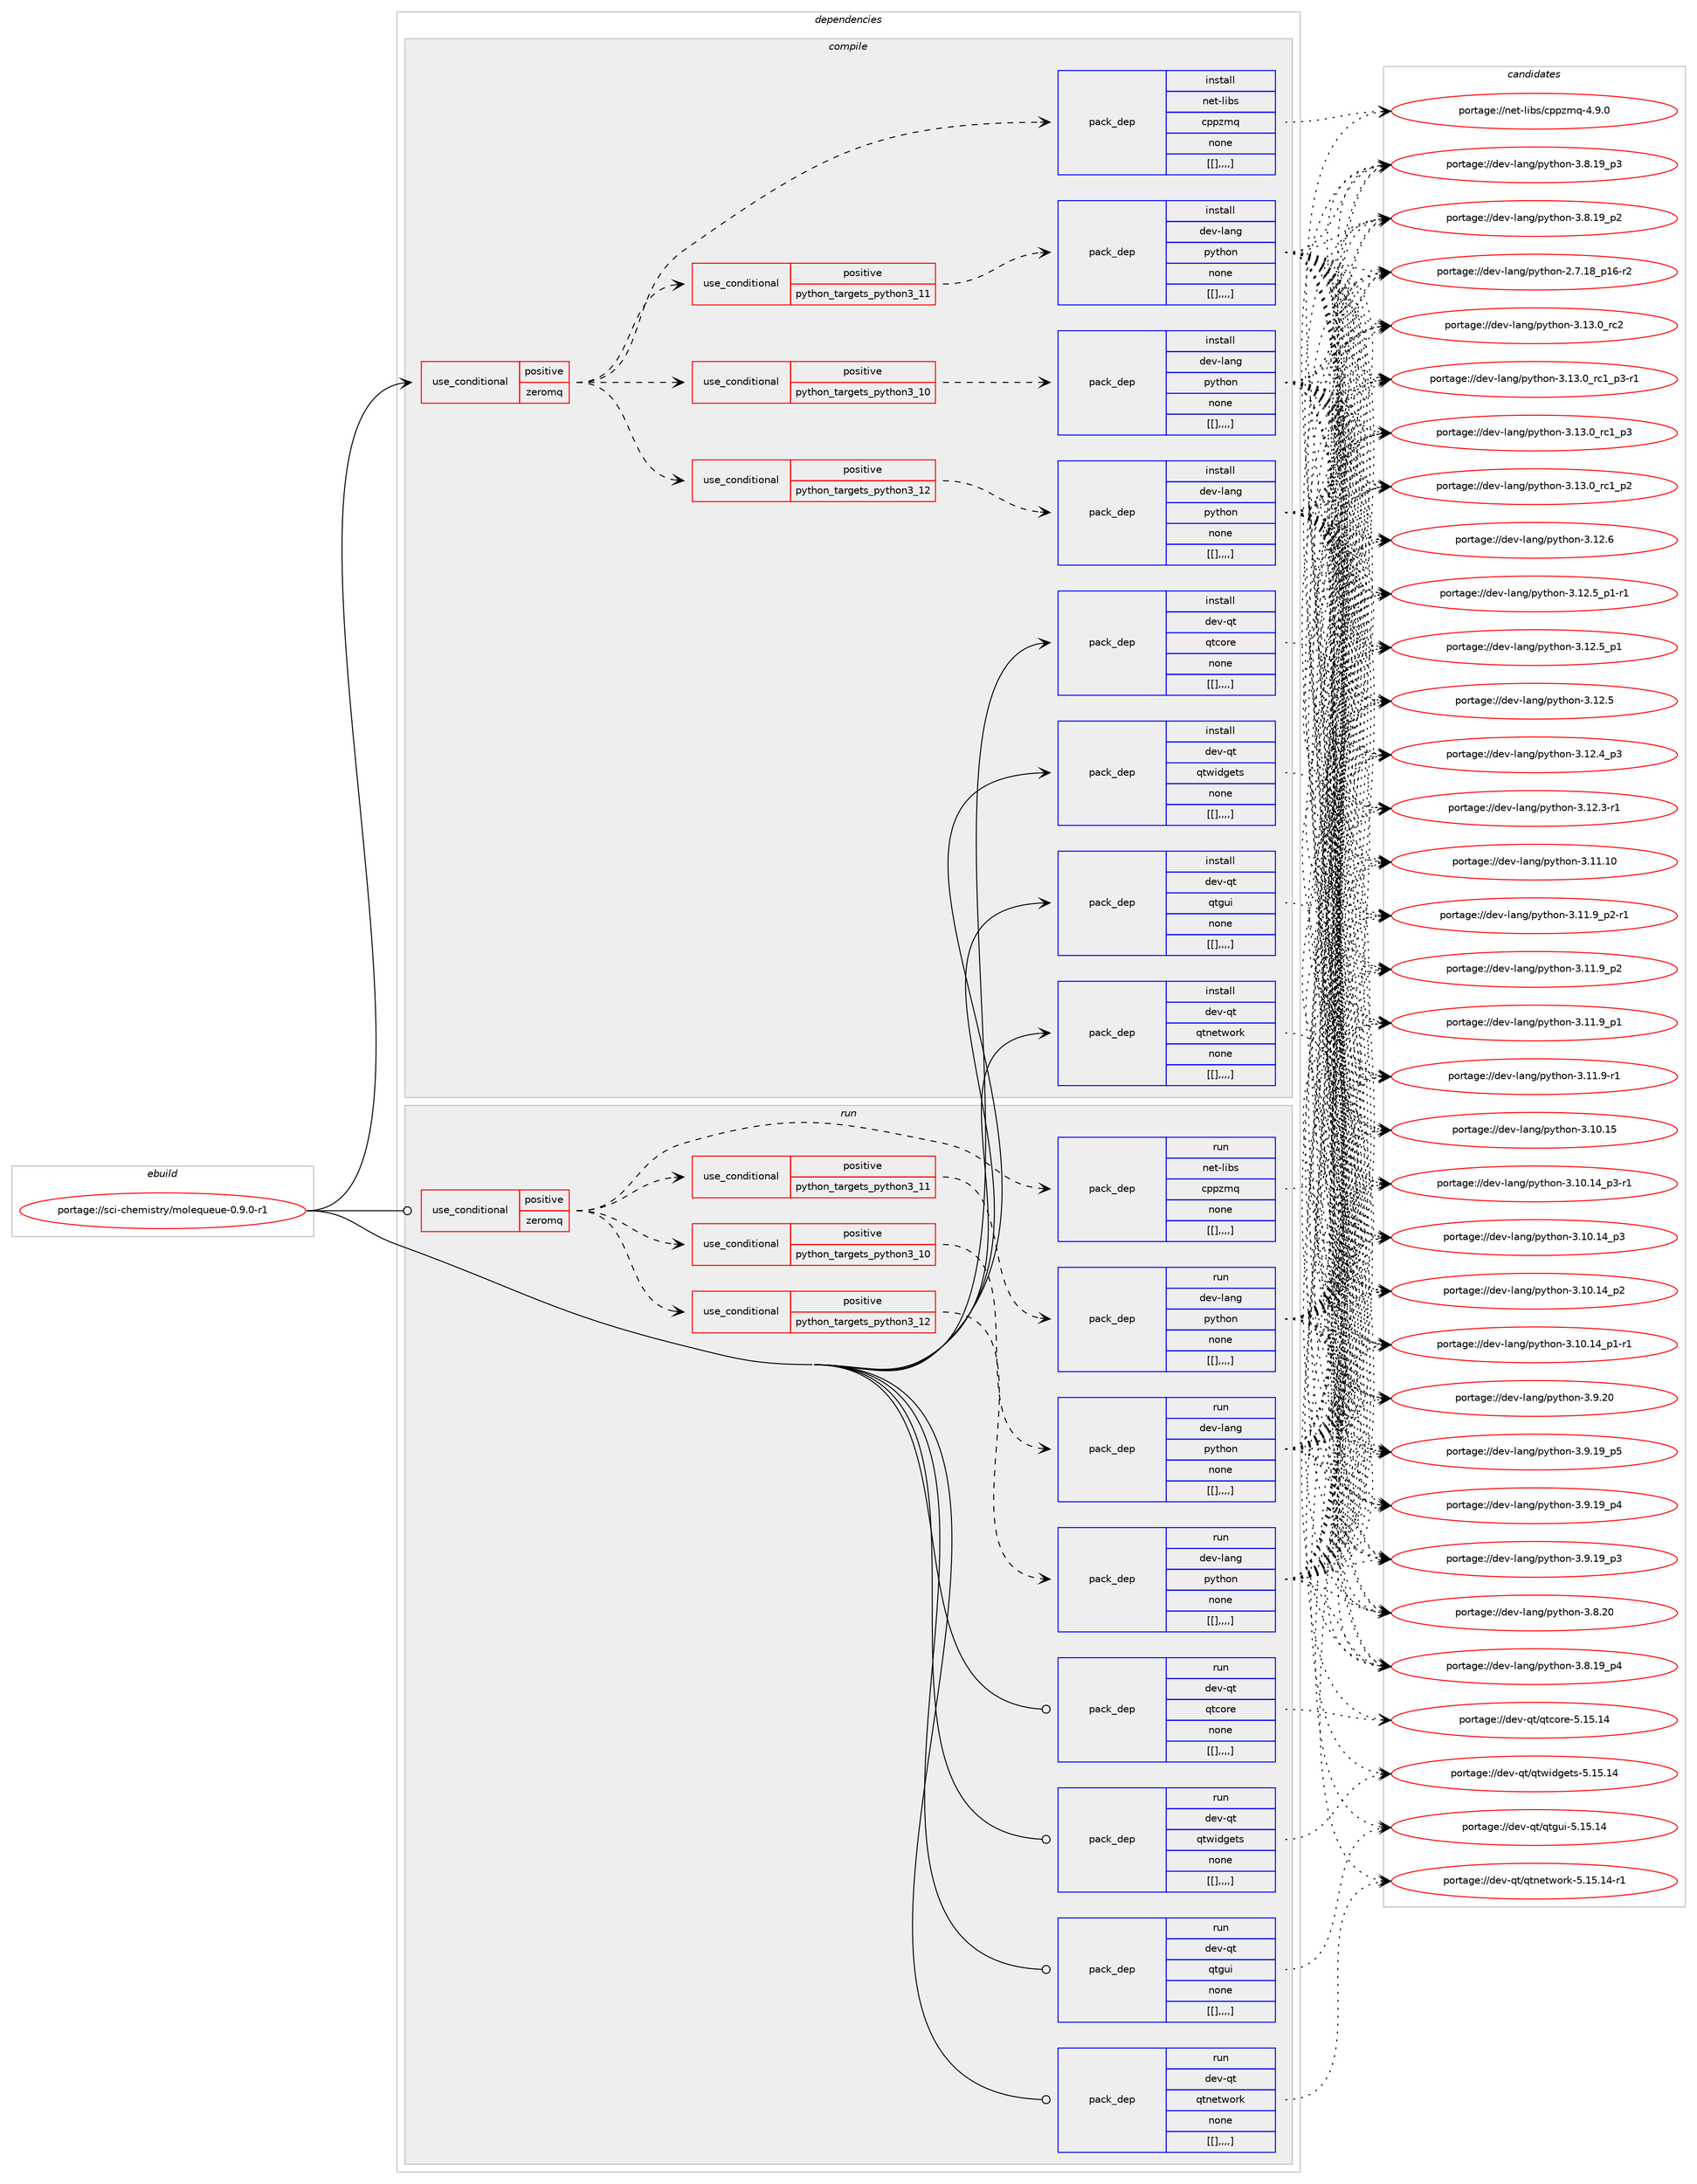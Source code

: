 digraph prolog {

# *************
# Graph options
# *************

newrank=true;
concentrate=true;
compound=true;
graph [rankdir=LR,fontname=Helvetica,fontsize=10,ranksep=1.5];#, ranksep=2.5, nodesep=0.2];
edge  [arrowhead=vee];
node  [fontname=Helvetica,fontsize=10];

# **********
# The ebuild
# **********

subgraph cluster_leftcol {
color=gray;
label=<<i>ebuild</i>>;
id [label="portage://sci-chemistry/molequeue-0.9.0-r1", color=red, width=4, href="../sci-chemistry/molequeue-0.9.0-r1.svg"];
}

# ****************
# The dependencies
# ****************

subgraph cluster_midcol {
color=gray;
label=<<i>dependencies</i>>;
subgraph cluster_compile {
fillcolor="#eeeeee";
style=filled;
label=<<i>compile</i>>;
subgraph cond108153 {
dependency410091 [label=<<TABLE BORDER="0" CELLBORDER="1" CELLSPACING="0" CELLPADDING="4"><TR><TD ROWSPAN="3" CELLPADDING="10">use_conditional</TD></TR><TR><TD>positive</TD></TR><TR><TD>zeromq</TD></TR></TABLE>>, shape=none, color=red];
subgraph cond108154 {
dependency410092 [label=<<TABLE BORDER="0" CELLBORDER="1" CELLSPACING="0" CELLPADDING="4"><TR><TD ROWSPAN="3" CELLPADDING="10">use_conditional</TD></TR><TR><TD>positive</TD></TR><TR><TD>python_targets_python3_10</TD></TR></TABLE>>, shape=none, color=red];
subgraph pack298977 {
dependency410093 [label=<<TABLE BORDER="0" CELLBORDER="1" CELLSPACING="0" CELLPADDING="4" WIDTH="220"><TR><TD ROWSPAN="6" CELLPADDING="30">pack_dep</TD></TR><TR><TD WIDTH="110">install</TD></TR><TR><TD>dev-lang</TD></TR><TR><TD>python</TD></TR><TR><TD>none</TD></TR><TR><TD>[[],,,,]</TD></TR></TABLE>>, shape=none, color=blue];
}
dependency410092:e -> dependency410093:w [weight=20,style="dashed",arrowhead="vee"];
}
dependency410091:e -> dependency410092:w [weight=20,style="dashed",arrowhead="vee"];
subgraph cond108155 {
dependency410094 [label=<<TABLE BORDER="0" CELLBORDER="1" CELLSPACING="0" CELLPADDING="4"><TR><TD ROWSPAN="3" CELLPADDING="10">use_conditional</TD></TR><TR><TD>positive</TD></TR><TR><TD>python_targets_python3_11</TD></TR></TABLE>>, shape=none, color=red];
subgraph pack298978 {
dependency410095 [label=<<TABLE BORDER="0" CELLBORDER="1" CELLSPACING="0" CELLPADDING="4" WIDTH="220"><TR><TD ROWSPAN="6" CELLPADDING="30">pack_dep</TD></TR><TR><TD WIDTH="110">install</TD></TR><TR><TD>dev-lang</TD></TR><TR><TD>python</TD></TR><TR><TD>none</TD></TR><TR><TD>[[],,,,]</TD></TR></TABLE>>, shape=none, color=blue];
}
dependency410094:e -> dependency410095:w [weight=20,style="dashed",arrowhead="vee"];
}
dependency410091:e -> dependency410094:w [weight=20,style="dashed",arrowhead="vee"];
subgraph cond108156 {
dependency410096 [label=<<TABLE BORDER="0" CELLBORDER="1" CELLSPACING="0" CELLPADDING="4"><TR><TD ROWSPAN="3" CELLPADDING="10">use_conditional</TD></TR><TR><TD>positive</TD></TR><TR><TD>python_targets_python3_12</TD></TR></TABLE>>, shape=none, color=red];
subgraph pack298979 {
dependency410097 [label=<<TABLE BORDER="0" CELLBORDER="1" CELLSPACING="0" CELLPADDING="4" WIDTH="220"><TR><TD ROWSPAN="6" CELLPADDING="30">pack_dep</TD></TR><TR><TD WIDTH="110">install</TD></TR><TR><TD>dev-lang</TD></TR><TR><TD>python</TD></TR><TR><TD>none</TD></TR><TR><TD>[[],,,,]</TD></TR></TABLE>>, shape=none, color=blue];
}
dependency410096:e -> dependency410097:w [weight=20,style="dashed",arrowhead="vee"];
}
dependency410091:e -> dependency410096:w [weight=20,style="dashed",arrowhead="vee"];
subgraph pack298980 {
dependency410098 [label=<<TABLE BORDER="0" CELLBORDER="1" CELLSPACING="0" CELLPADDING="4" WIDTH="220"><TR><TD ROWSPAN="6" CELLPADDING="30">pack_dep</TD></TR><TR><TD WIDTH="110">install</TD></TR><TR><TD>net-libs</TD></TR><TR><TD>cppzmq</TD></TR><TR><TD>none</TD></TR><TR><TD>[[],,,,]</TD></TR></TABLE>>, shape=none, color=blue];
}
dependency410091:e -> dependency410098:w [weight=20,style="dashed",arrowhead="vee"];
}
id:e -> dependency410091:w [weight=20,style="solid",arrowhead="vee"];
subgraph pack298981 {
dependency410099 [label=<<TABLE BORDER="0" CELLBORDER="1" CELLSPACING="0" CELLPADDING="4" WIDTH="220"><TR><TD ROWSPAN="6" CELLPADDING="30">pack_dep</TD></TR><TR><TD WIDTH="110">install</TD></TR><TR><TD>dev-qt</TD></TR><TR><TD>qtcore</TD></TR><TR><TD>none</TD></TR><TR><TD>[[],,,,]</TD></TR></TABLE>>, shape=none, color=blue];
}
id:e -> dependency410099:w [weight=20,style="solid",arrowhead="vee"];
subgraph pack298982 {
dependency410100 [label=<<TABLE BORDER="0" CELLBORDER="1" CELLSPACING="0" CELLPADDING="4" WIDTH="220"><TR><TD ROWSPAN="6" CELLPADDING="30">pack_dep</TD></TR><TR><TD WIDTH="110">install</TD></TR><TR><TD>dev-qt</TD></TR><TR><TD>qtgui</TD></TR><TR><TD>none</TD></TR><TR><TD>[[],,,,]</TD></TR></TABLE>>, shape=none, color=blue];
}
id:e -> dependency410100:w [weight=20,style="solid",arrowhead="vee"];
subgraph pack298983 {
dependency410101 [label=<<TABLE BORDER="0" CELLBORDER="1" CELLSPACING="0" CELLPADDING="4" WIDTH="220"><TR><TD ROWSPAN="6" CELLPADDING="30">pack_dep</TD></TR><TR><TD WIDTH="110">install</TD></TR><TR><TD>dev-qt</TD></TR><TR><TD>qtnetwork</TD></TR><TR><TD>none</TD></TR><TR><TD>[[],,,,]</TD></TR></TABLE>>, shape=none, color=blue];
}
id:e -> dependency410101:w [weight=20,style="solid",arrowhead="vee"];
subgraph pack298984 {
dependency410102 [label=<<TABLE BORDER="0" CELLBORDER="1" CELLSPACING="0" CELLPADDING="4" WIDTH="220"><TR><TD ROWSPAN="6" CELLPADDING="30">pack_dep</TD></TR><TR><TD WIDTH="110">install</TD></TR><TR><TD>dev-qt</TD></TR><TR><TD>qtwidgets</TD></TR><TR><TD>none</TD></TR><TR><TD>[[],,,,]</TD></TR></TABLE>>, shape=none, color=blue];
}
id:e -> dependency410102:w [weight=20,style="solid",arrowhead="vee"];
}
subgraph cluster_compileandrun {
fillcolor="#eeeeee";
style=filled;
label=<<i>compile and run</i>>;
}
subgraph cluster_run {
fillcolor="#eeeeee";
style=filled;
label=<<i>run</i>>;
subgraph cond108157 {
dependency410103 [label=<<TABLE BORDER="0" CELLBORDER="1" CELLSPACING="0" CELLPADDING="4"><TR><TD ROWSPAN="3" CELLPADDING="10">use_conditional</TD></TR><TR><TD>positive</TD></TR><TR><TD>zeromq</TD></TR></TABLE>>, shape=none, color=red];
subgraph cond108158 {
dependency410104 [label=<<TABLE BORDER="0" CELLBORDER="1" CELLSPACING="0" CELLPADDING="4"><TR><TD ROWSPAN="3" CELLPADDING="10">use_conditional</TD></TR><TR><TD>positive</TD></TR><TR><TD>python_targets_python3_10</TD></TR></TABLE>>, shape=none, color=red];
subgraph pack298985 {
dependency410105 [label=<<TABLE BORDER="0" CELLBORDER="1" CELLSPACING="0" CELLPADDING="4" WIDTH="220"><TR><TD ROWSPAN="6" CELLPADDING="30">pack_dep</TD></TR><TR><TD WIDTH="110">run</TD></TR><TR><TD>dev-lang</TD></TR><TR><TD>python</TD></TR><TR><TD>none</TD></TR><TR><TD>[[],,,,]</TD></TR></TABLE>>, shape=none, color=blue];
}
dependency410104:e -> dependency410105:w [weight=20,style="dashed",arrowhead="vee"];
}
dependency410103:e -> dependency410104:w [weight=20,style="dashed",arrowhead="vee"];
subgraph cond108159 {
dependency410106 [label=<<TABLE BORDER="0" CELLBORDER="1" CELLSPACING="0" CELLPADDING="4"><TR><TD ROWSPAN="3" CELLPADDING="10">use_conditional</TD></TR><TR><TD>positive</TD></TR><TR><TD>python_targets_python3_11</TD></TR></TABLE>>, shape=none, color=red];
subgraph pack298986 {
dependency410107 [label=<<TABLE BORDER="0" CELLBORDER="1" CELLSPACING="0" CELLPADDING="4" WIDTH="220"><TR><TD ROWSPAN="6" CELLPADDING="30">pack_dep</TD></TR><TR><TD WIDTH="110">run</TD></TR><TR><TD>dev-lang</TD></TR><TR><TD>python</TD></TR><TR><TD>none</TD></TR><TR><TD>[[],,,,]</TD></TR></TABLE>>, shape=none, color=blue];
}
dependency410106:e -> dependency410107:w [weight=20,style="dashed",arrowhead="vee"];
}
dependency410103:e -> dependency410106:w [weight=20,style="dashed",arrowhead="vee"];
subgraph cond108160 {
dependency410108 [label=<<TABLE BORDER="0" CELLBORDER="1" CELLSPACING="0" CELLPADDING="4"><TR><TD ROWSPAN="3" CELLPADDING="10">use_conditional</TD></TR><TR><TD>positive</TD></TR><TR><TD>python_targets_python3_12</TD></TR></TABLE>>, shape=none, color=red];
subgraph pack298987 {
dependency410109 [label=<<TABLE BORDER="0" CELLBORDER="1" CELLSPACING="0" CELLPADDING="4" WIDTH="220"><TR><TD ROWSPAN="6" CELLPADDING="30">pack_dep</TD></TR><TR><TD WIDTH="110">run</TD></TR><TR><TD>dev-lang</TD></TR><TR><TD>python</TD></TR><TR><TD>none</TD></TR><TR><TD>[[],,,,]</TD></TR></TABLE>>, shape=none, color=blue];
}
dependency410108:e -> dependency410109:w [weight=20,style="dashed",arrowhead="vee"];
}
dependency410103:e -> dependency410108:w [weight=20,style="dashed",arrowhead="vee"];
subgraph pack298988 {
dependency410110 [label=<<TABLE BORDER="0" CELLBORDER="1" CELLSPACING="0" CELLPADDING="4" WIDTH="220"><TR><TD ROWSPAN="6" CELLPADDING="30">pack_dep</TD></TR><TR><TD WIDTH="110">run</TD></TR><TR><TD>net-libs</TD></TR><TR><TD>cppzmq</TD></TR><TR><TD>none</TD></TR><TR><TD>[[],,,,]</TD></TR></TABLE>>, shape=none, color=blue];
}
dependency410103:e -> dependency410110:w [weight=20,style="dashed",arrowhead="vee"];
}
id:e -> dependency410103:w [weight=20,style="solid",arrowhead="odot"];
subgraph pack298989 {
dependency410111 [label=<<TABLE BORDER="0" CELLBORDER="1" CELLSPACING="0" CELLPADDING="4" WIDTH="220"><TR><TD ROWSPAN="6" CELLPADDING="30">pack_dep</TD></TR><TR><TD WIDTH="110">run</TD></TR><TR><TD>dev-qt</TD></TR><TR><TD>qtcore</TD></TR><TR><TD>none</TD></TR><TR><TD>[[],,,,]</TD></TR></TABLE>>, shape=none, color=blue];
}
id:e -> dependency410111:w [weight=20,style="solid",arrowhead="odot"];
subgraph pack298990 {
dependency410112 [label=<<TABLE BORDER="0" CELLBORDER="1" CELLSPACING="0" CELLPADDING="4" WIDTH="220"><TR><TD ROWSPAN="6" CELLPADDING="30">pack_dep</TD></TR><TR><TD WIDTH="110">run</TD></TR><TR><TD>dev-qt</TD></TR><TR><TD>qtgui</TD></TR><TR><TD>none</TD></TR><TR><TD>[[],,,,]</TD></TR></TABLE>>, shape=none, color=blue];
}
id:e -> dependency410112:w [weight=20,style="solid",arrowhead="odot"];
subgraph pack298991 {
dependency410113 [label=<<TABLE BORDER="0" CELLBORDER="1" CELLSPACING="0" CELLPADDING="4" WIDTH="220"><TR><TD ROWSPAN="6" CELLPADDING="30">pack_dep</TD></TR><TR><TD WIDTH="110">run</TD></TR><TR><TD>dev-qt</TD></TR><TR><TD>qtnetwork</TD></TR><TR><TD>none</TD></TR><TR><TD>[[],,,,]</TD></TR></TABLE>>, shape=none, color=blue];
}
id:e -> dependency410113:w [weight=20,style="solid",arrowhead="odot"];
subgraph pack298992 {
dependency410114 [label=<<TABLE BORDER="0" CELLBORDER="1" CELLSPACING="0" CELLPADDING="4" WIDTH="220"><TR><TD ROWSPAN="6" CELLPADDING="30">pack_dep</TD></TR><TR><TD WIDTH="110">run</TD></TR><TR><TD>dev-qt</TD></TR><TR><TD>qtwidgets</TD></TR><TR><TD>none</TD></TR><TR><TD>[[],,,,]</TD></TR></TABLE>>, shape=none, color=blue];
}
id:e -> dependency410114:w [weight=20,style="solid",arrowhead="odot"];
}
}

# **************
# The candidates
# **************

subgraph cluster_choices {
rank=same;
color=gray;
label=<<i>candidates</i>>;

subgraph choice298977 {
color=black;
nodesep=1;
choice10010111845108971101034711212111610411111045514649514648951149950 [label="portage://dev-lang/python-3.13.0_rc2", color=red, width=4,href="../dev-lang/python-3.13.0_rc2.svg"];
choice1001011184510897110103471121211161041111104551464951464895114994995112514511449 [label="portage://dev-lang/python-3.13.0_rc1_p3-r1", color=red, width=4,href="../dev-lang/python-3.13.0_rc1_p3-r1.svg"];
choice100101118451089711010347112121116104111110455146495146489511499499511251 [label="portage://dev-lang/python-3.13.0_rc1_p3", color=red, width=4,href="../dev-lang/python-3.13.0_rc1_p3.svg"];
choice100101118451089711010347112121116104111110455146495146489511499499511250 [label="portage://dev-lang/python-3.13.0_rc1_p2", color=red, width=4,href="../dev-lang/python-3.13.0_rc1_p2.svg"];
choice10010111845108971101034711212111610411111045514649504654 [label="portage://dev-lang/python-3.12.6", color=red, width=4,href="../dev-lang/python-3.12.6.svg"];
choice1001011184510897110103471121211161041111104551464950465395112494511449 [label="portage://dev-lang/python-3.12.5_p1-r1", color=red, width=4,href="../dev-lang/python-3.12.5_p1-r1.svg"];
choice100101118451089711010347112121116104111110455146495046539511249 [label="portage://dev-lang/python-3.12.5_p1", color=red, width=4,href="../dev-lang/python-3.12.5_p1.svg"];
choice10010111845108971101034711212111610411111045514649504653 [label="portage://dev-lang/python-3.12.5", color=red, width=4,href="../dev-lang/python-3.12.5.svg"];
choice100101118451089711010347112121116104111110455146495046529511251 [label="portage://dev-lang/python-3.12.4_p3", color=red, width=4,href="../dev-lang/python-3.12.4_p3.svg"];
choice100101118451089711010347112121116104111110455146495046514511449 [label="portage://dev-lang/python-3.12.3-r1", color=red, width=4,href="../dev-lang/python-3.12.3-r1.svg"];
choice1001011184510897110103471121211161041111104551464949464948 [label="portage://dev-lang/python-3.11.10", color=red, width=4,href="../dev-lang/python-3.11.10.svg"];
choice1001011184510897110103471121211161041111104551464949465795112504511449 [label="portage://dev-lang/python-3.11.9_p2-r1", color=red, width=4,href="../dev-lang/python-3.11.9_p2-r1.svg"];
choice100101118451089711010347112121116104111110455146494946579511250 [label="portage://dev-lang/python-3.11.9_p2", color=red, width=4,href="../dev-lang/python-3.11.9_p2.svg"];
choice100101118451089711010347112121116104111110455146494946579511249 [label="portage://dev-lang/python-3.11.9_p1", color=red, width=4,href="../dev-lang/python-3.11.9_p1.svg"];
choice100101118451089711010347112121116104111110455146494946574511449 [label="portage://dev-lang/python-3.11.9-r1", color=red, width=4,href="../dev-lang/python-3.11.9-r1.svg"];
choice1001011184510897110103471121211161041111104551464948464953 [label="portage://dev-lang/python-3.10.15", color=red, width=4,href="../dev-lang/python-3.10.15.svg"];
choice100101118451089711010347112121116104111110455146494846495295112514511449 [label="portage://dev-lang/python-3.10.14_p3-r1", color=red, width=4,href="../dev-lang/python-3.10.14_p3-r1.svg"];
choice10010111845108971101034711212111610411111045514649484649529511251 [label="portage://dev-lang/python-3.10.14_p3", color=red, width=4,href="../dev-lang/python-3.10.14_p3.svg"];
choice10010111845108971101034711212111610411111045514649484649529511250 [label="portage://dev-lang/python-3.10.14_p2", color=red, width=4,href="../dev-lang/python-3.10.14_p2.svg"];
choice100101118451089711010347112121116104111110455146494846495295112494511449 [label="portage://dev-lang/python-3.10.14_p1-r1", color=red, width=4,href="../dev-lang/python-3.10.14_p1-r1.svg"];
choice10010111845108971101034711212111610411111045514657465048 [label="portage://dev-lang/python-3.9.20", color=red, width=4,href="../dev-lang/python-3.9.20.svg"];
choice100101118451089711010347112121116104111110455146574649579511253 [label="portage://dev-lang/python-3.9.19_p5", color=red, width=4,href="../dev-lang/python-3.9.19_p5.svg"];
choice100101118451089711010347112121116104111110455146574649579511252 [label="portage://dev-lang/python-3.9.19_p4", color=red, width=4,href="../dev-lang/python-3.9.19_p4.svg"];
choice100101118451089711010347112121116104111110455146574649579511251 [label="portage://dev-lang/python-3.9.19_p3", color=red, width=4,href="../dev-lang/python-3.9.19_p3.svg"];
choice10010111845108971101034711212111610411111045514656465048 [label="portage://dev-lang/python-3.8.20", color=red, width=4,href="../dev-lang/python-3.8.20.svg"];
choice100101118451089711010347112121116104111110455146564649579511252 [label="portage://dev-lang/python-3.8.19_p4", color=red, width=4,href="../dev-lang/python-3.8.19_p4.svg"];
choice100101118451089711010347112121116104111110455146564649579511251 [label="portage://dev-lang/python-3.8.19_p3", color=red, width=4,href="../dev-lang/python-3.8.19_p3.svg"];
choice100101118451089711010347112121116104111110455146564649579511250 [label="portage://dev-lang/python-3.8.19_p2", color=red, width=4,href="../dev-lang/python-3.8.19_p2.svg"];
choice100101118451089711010347112121116104111110455046554649569511249544511450 [label="portage://dev-lang/python-2.7.18_p16-r2", color=red, width=4,href="../dev-lang/python-2.7.18_p16-r2.svg"];
dependency410093:e -> choice10010111845108971101034711212111610411111045514649514648951149950:w [style=dotted,weight="100"];
dependency410093:e -> choice1001011184510897110103471121211161041111104551464951464895114994995112514511449:w [style=dotted,weight="100"];
dependency410093:e -> choice100101118451089711010347112121116104111110455146495146489511499499511251:w [style=dotted,weight="100"];
dependency410093:e -> choice100101118451089711010347112121116104111110455146495146489511499499511250:w [style=dotted,weight="100"];
dependency410093:e -> choice10010111845108971101034711212111610411111045514649504654:w [style=dotted,weight="100"];
dependency410093:e -> choice1001011184510897110103471121211161041111104551464950465395112494511449:w [style=dotted,weight="100"];
dependency410093:e -> choice100101118451089711010347112121116104111110455146495046539511249:w [style=dotted,weight="100"];
dependency410093:e -> choice10010111845108971101034711212111610411111045514649504653:w [style=dotted,weight="100"];
dependency410093:e -> choice100101118451089711010347112121116104111110455146495046529511251:w [style=dotted,weight="100"];
dependency410093:e -> choice100101118451089711010347112121116104111110455146495046514511449:w [style=dotted,weight="100"];
dependency410093:e -> choice1001011184510897110103471121211161041111104551464949464948:w [style=dotted,weight="100"];
dependency410093:e -> choice1001011184510897110103471121211161041111104551464949465795112504511449:w [style=dotted,weight="100"];
dependency410093:e -> choice100101118451089711010347112121116104111110455146494946579511250:w [style=dotted,weight="100"];
dependency410093:e -> choice100101118451089711010347112121116104111110455146494946579511249:w [style=dotted,weight="100"];
dependency410093:e -> choice100101118451089711010347112121116104111110455146494946574511449:w [style=dotted,weight="100"];
dependency410093:e -> choice1001011184510897110103471121211161041111104551464948464953:w [style=dotted,weight="100"];
dependency410093:e -> choice100101118451089711010347112121116104111110455146494846495295112514511449:w [style=dotted,weight="100"];
dependency410093:e -> choice10010111845108971101034711212111610411111045514649484649529511251:w [style=dotted,weight="100"];
dependency410093:e -> choice10010111845108971101034711212111610411111045514649484649529511250:w [style=dotted,weight="100"];
dependency410093:e -> choice100101118451089711010347112121116104111110455146494846495295112494511449:w [style=dotted,weight="100"];
dependency410093:e -> choice10010111845108971101034711212111610411111045514657465048:w [style=dotted,weight="100"];
dependency410093:e -> choice100101118451089711010347112121116104111110455146574649579511253:w [style=dotted,weight="100"];
dependency410093:e -> choice100101118451089711010347112121116104111110455146574649579511252:w [style=dotted,weight="100"];
dependency410093:e -> choice100101118451089711010347112121116104111110455146574649579511251:w [style=dotted,weight="100"];
dependency410093:e -> choice10010111845108971101034711212111610411111045514656465048:w [style=dotted,weight="100"];
dependency410093:e -> choice100101118451089711010347112121116104111110455146564649579511252:w [style=dotted,weight="100"];
dependency410093:e -> choice100101118451089711010347112121116104111110455146564649579511251:w [style=dotted,weight="100"];
dependency410093:e -> choice100101118451089711010347112121116104111110455146564649579511250:w [style=dotted,weight="100"];
dependency410093:e -> choice100101118451089711010347112121116104111110455046554649569511249544511450:w [style=dotted,weight="100"];
}
subgraph choice298978 {
color=black;
nodesep=1;
choice10010111845108971101034711212111610411111045514649514648951149950 [label="portage://dev-lang/python-3.13.0_rc2", color=red, width=4,href="../dev-lang/python-3.13.0_rc2.svg"];
choice1001011184510897110103471121211161041111104551464951464895114994995112514511449 [label="portage://dev-lang/python-3.13.0_rc1_p3-r1", color=red, width=4,href="../dev-lang/python-3.13.0_rc1_p3-r1.svg"];
choice100101118451089711010347112121116104111110455146495146489511499499511251 [label="portage://dev-lang/python-3.13.0_rc1_p3", color=red, width=4,href="../dev-lang/python-3.13.0_rc1_p3.svg"];
choice100101118451089711010347112121116104111110455146495146489511499499511250 [label="portage://dev-lang/python-3.13.0_rc1_p2", color=red, width=4,href="../dev-lang/python-3.13.0_rc1_p2.svg"];
choice10010111845108971101034711212111610411111045514649504654 [label="portage://dev-lang/python-3.12.6", color=red, width=4,href="../dev-lang/python-3.12.6.svg"];
choice1001011184510897110103471121211161041111104551464950465395112494511449 [label="portage://dev-lang/python-3.12.5_p1-r1", color=red, width=4,href="../dev-lang/python-3.12.5_p1-r1.svg"];
choice100101118451089711010347112121116104111110455146495046539511249 [label="portage://dev-lang/python-3.12.5_p1", color=red, width=4,href="../dev-lang/python-3.12.5_p1.svg"];
choice10010111845108971101034711212111610411111045514649504653 [label="portage://dev-lang/python-3.12.5", color=red, width=4,href="../dev-lang/python-3.12.5.svg"];
choice100101118451089711010347112121116104111110455146495046529511251 [label="portage://dev-lang/python-3.12.4_p3", color=red, width=4,href="../dev-lang/python-3.12.4_p3.svg"];
choice100101118451089711010347112121116104111110455146495046514511449 [label="portage://dev-lang/python-3.12.3-r1", color=red, width=4,href="../dev-lang/python-3.12.3-r1.svg"];
choice1001011184510897110103471121211161041111104551464949464948 [label="portage://dev-lang/python-3.11.10", color=red, width=4,href="../dev-lang/python-3.11.10.svg"];
choice1001011184510897110103471121211161041111104551464949465795112504511449 [label="portage://dev-lang/python-3.11.9_p2-r1", color=red, width=4,href="../dev-lang/python-3.11.9_p2-r1.svg"];
choice100101118451089711010347112121116104111110455146494946579511250 [label="portage://dev-lang/python-3.11.9_p2", color=red, width=4,href="../dev-lang/python-3.11.9_p2.svg"];
choice100101118451089711010347112121116104111110455146494946579511249 [label="portage://dev-lang/python-3.11.9_p1", color=red, width=4,href="../dev-lang/python-3.11.9_p1.svg"];
choice100101118451089711010347112121116104111110455146494946574511449 [label="portage://dev-lang/python-3.11.9-r1", color=red, width=4,href="../dev-lang/python-3.11.9-r1.svg"];
choice1001011184510897110103471121211161041111104551464948464953 [label="portage://dev-lang/python-3.10.15", color=red, width=4,href="../dev-lang/python-3.10.15.svg"];
choice100101118451089711010347112121116104111110455146494846495295112514511449 [label="portage://dev-lang/python-3.10.14_p3-r1", color=red, width=4,href="../dev-lang/python-3.10.14_p3-r1.svg"];
choice10010111845108971101034711212111610411111045514649484649529511251 [label="portage://dev-lang/python-3.10.14_p3", color=red, width=4,href="../dev-lang/python-3.10.14_p3.svg"];
choice10010111845108971101034711212111610411111045514649484649529511250 [label="portage://dev-lang/python-3.10.14_p2", color=red, width=4,href="../dev-lang/python-3.10.14_p2.svg"];
choice100101118451089711010347112121116104111110455146494846495295112494511449 [label="portage://dev-lang/python-3.10.14_p1-r1", color=red, width=4,href="../dev-lang/python-3.10.14_p1-r1.svg"];
choice10010111845108971101034711212111610411111045514657465048 [label="portage://dev-lang/python-3.9.20", color=red, width=4,href="../dev-lang/python-3.9.20.svg"];
choice100101118451089711010347112121116104111110455146574649579511253 [label="portage://dev-lang/python-3.9.19_p5", color=red, width=4,href="../dev-lang/python-3.9.19_p5.svg"];
choice100101118451089711010347112121116104111110455146574649579511252 [label="portage://dev-lang/python-3.9.19_p4", color=red, width=4,href="../dev-lang/python-3.9.19_p4.svg"];
choice100101118451089711010347112121116104111110455146574649579511251 [label="portage://dev-lang/python-3.9.19_p3", color=red, width=4,href="../dev-lang/python-3.9.19_p3.svg"];
choice10010111845108971101034711212111610411111045514656465048 [label="portage://dev-lang/python-3.8.20", color=red, width=4,href="../dev-lang/python-3.8.20.svg"];
choice100101118451089711010347112121116104111110455146564649579511252 [label="portage://dev-lang/python-3.8.19_p4", color=red, width=4,href="../dev-lang/python-3.8.19_p4.svg"];
choice100101118451089711010347112121116104111110455146564649579511251 [label="portage://dev-lang/python-3.8.19_p3", color=red, width=4,href="../dev-lang/python-3.8.19_p3.svg"];
choice100101118451089711010347112121116104111110455146564649579511250 [label="portage://dev-lang/python-3.8.19_p2", color=red, width=4,href="../dev-lang/python-3.8.19_p2.svg"];
choice100101118451089711010347112121116104111110455046554649569511249544511450 [label="portage://dev-lang/python-2.7.18_p16-r2", color=red, width=4,href="../dev-lang/python-2.7.18_p16-r2.svg"];
dependency410095:e -> choice10010111845108971101034711212111610411111045514649514648951149950:w [style=dotted,weight="100"];
dependency410095:e -> choice1001011184510897110103471121211161041111104551464951464895114994995112514511449:w [style=dotted,weight="100"];
dependency410095:e -> choice100101118451089711010347112121116104111110455146495146489511499499511251:w [style=dotted,weight="100"];
dependency410095:e -> choice100101118451089711010347112121116104111110455146495146489511499499511250:w [style=dotted,weight="100"];
dependency410095:e -> choice10010111845108971101034711212111610411111045514649504654:w [style=dotted,weight="100"];
dependency410095:e -> choice1001011184510897110103471121211161041111104551464950465395112494511449:w [style=dotted,weight="100"];
dependency410095:e -> choice100101118451089711010347112121116104111110455146495046539511249:w [style=dotted,weight="100"];
dependency410095:e -> choice10010111845108971101034711212111610411111045514649504653:w [style=dotted,weight="100"];
dependency410095:e -> choice100101118451089711010347112121116104111110455146495046529511251:w [style=dotted,weight="100"];
dependency410095:e -> choice100101118451089711010347112121116104111110455146495046514511449:w [style=dotted,weight="100"];
dependency410095:e -> choice1001011184510897110103471121211161041111104551464949464948:w [style=dotted,weight="100"];
dependency410095:e -> choice1001011184510897110103471121211161041111104551464949465795112504511449:w [style=dotted,weight="100"];
dependency410095:e -> choice100101118451089711010347112121116104111110455146494946579511250:w [style=dotted,weight="100"];
dependency410095:e -> choice100101118451089711010347112121116104111110455146494946579511249:w [style=dotted,weight="100"];
dependency410095:e -> choice100101118451089711010347112121116104111110455146494946574511449:w [style=dotted,weight="100"];
dependency410095:e -> choice1001011184510897110103471121211161041111104551464948464953:w [style=dotted,weight="100"];
dependency410095:e -> choice100101118451089711010347112121116104111110455146494846495295112514511449:w [style=dotted,weight="100"];
dependency410095:e -> choice10010111845108971101034711212111610411111045514649484649529511251:w [style=dotted,weight="100"];
dependency410095:e -> choice10010111845108971101034711212111610411111045514649484649529511250:w [style=dotted,weight="100"];
dependency410095:e -> choice100101118451089711010347112121116104111110455146494846495295112494511449:w [style=dotted,weight="100"];
dependency410095:e -> choice10010111845108971101034711212111610411111045514657465048:w [style=dotted,weight="100"];
dependency410095:e -> choice100101118451089711010347112121116104111110455146574649579511253:w [style=dotted,weight="100"];
dependency410095:e -> choice100101118451089711010347112121116104111110455146574649579511252:w [style=dotted,weight="100"];
dependency410095:e -> choice100101118451089711010347112121116104111110455146574649579511251:w [style=dotted,weight="100"];
dependency410095:e -> choice10010111845108971101034711212111610411111045514656465048:w [style=dotted,weight="100"];
dependency410095:e -> choice100101118451089711010347112121116104111110455146564649579511252:w [style=dotted,weight="100"];
dependency410095:e -> choice100101118451089711010347112121116104111110455146564649579511251:w [style=dotted,weight="100"];
dependency410095:e -> choice100101118451089711010347112121116104111110455146564649579511250:w [style=dotted,weight="100"];
dependency410095:e -> choice100101118451089711010347112121116104111110455046554649569511249544511450:w [style=dotted,weight="100"];
}
subgraph choice298979 {
color=black;
nodesep=1;
choice10010111845108971101034711212111610411111045514649514648951149950 [label="portage://dev-lang/python-3.13.0_rc2", color=red, width=4,href="../dev-lang/python-3.13.0_rc2.svg"];
choice1001011184510897110103471121211161041111104551464951464895114994995112514511449 [label="portage://dev-lang/python-3.13.0_rc1_p3-r1", color=red, width=4,href="../dev-lang/python-3.13.0_rc1_p3-r1.svg"];
choice100101118451089711010347112121116104111110455146495146489511499499511251 [label="portage://dev-lang/python-3.13.0_rc1_p3", color=red, width=4,href="../dev-lang/python-3.13.0_rc1_p3.svg"];
choice100101118451089711010347112121116104111110455146495146489511499499511250 [label="portage://dev-lang/python-3.13.0_rc1_p2", color=red, width=4,href="../dev-lang/python-3.13.0_rc1_p2.svg"];
choice10010111845108971101034711212111610411111045514649504654 [label="portage://dev-lang/python-3.12.6", color=red, width=4,href="../dev-lang/python-3.12.6.svg"];
choice1001011184510897110103471121211161041111104551464950465395112494511449 [label="portage://dev-lang/python-3.12.5_p1-r1", color=red, width=4,href="../dev-lang/python-3.12.5_p1-r1.svg"];
choice100101118451089711010347112121116104111110455146495046539511249 [label="portage://dev-lang/python-3.12.5_p1", color=red, width=4,href="../dev-lang/python-3.12.5_p1.svg"];
choice10010111845108971101034711212111610411111045514649504653 [label="portage://dev-lang/python-3.12.5", color=red, width=4,href="../dev-lang/python-3.12.5.svg"];
choice100101118451089711010347112121116104111110455146495046529511251 [label="portage://dev-lang/python-3.12.4_p3", color=red, width=4,href="../dev-lang/python-3.12.4_p3.svg"];
choice100101118451089711010347112121116104111110455146495046514511449 [label="portage://dev-lang/python-3.12.3-r1", color=red, width=4,href="../dev-lang/python-3.12.3-r1.svg"];
choice1001011184510897110103471121211161041111104551464949464948 [label="portage://dev-lang/python-3.11.10", color=red, width=4,href="../dev-lang/python-3.11.10.svg"];
choice1001011184510897110103471121211161041111104551464949465795112504511449 [label="portage://dev-lang/python-3.11.9_p2-r1", color=red, width=4,href="../dev-lang/python-3.11.9_p2-r1.svg"];
choice100101118451089711010347112121116104111110455146494946579511250 [label="portage://dev-lang/python-3.11.9_p2", color=red, width=4,href="../dev-lang/python-3.11.9_p2.svg"];
choice100101118451089711010347112121116104111110455146494946579511249 [label="portage://dev-lang/python-3.11.9_p1", color=red, width=4,href="../dev-lang/python-3.11.9_p1.svg"];
choice100101118451089711010347112121116104111110455146494946574511449 [label="portage://dev-lang/python-3.11.9-r1", color=red, width=4,href="../dev-lang/python-3.11.9-r1.svg"];
choice1001011184510897110103471121211161041111104551464948464953 [label="portage://dev-lang/python-3.10.15", color=red, width=4,href="../dev-lang/python-3.10.15.svg"];
choice100101118451089711010347112121116104111110455146494846495295112514511449 [label="portage://dev-lang/python-3.10.14_p3-r1", color=red, width=4,href="../dev-lang/python-3.10.14_p3-r1.svg"];
choice10010111845108971101034711212111610411111045514649484649529511251 [label="portage://dev-lang/python-3.10.14_p3", color=red, width=4,href="../dev-lang/python-3.10.14_p3.svg"];
choice10010111845108971101034711212111610411111045514649484649529511250 [label="portage://dev-lang/python-3.10.14_p2", color=red, width=4,href="../dev-lang/python-3.10.14_p2.svg"];
choice100101118451089711010347112121116104111110455146494846495295112494511449 [label="portage://dev-lang/python-3.10.14_p1-r1", color=red, width=4,href="../dev-lang/python-3.10.14_p1-r1.svg"];
choice10010111845108971101034711212111610411111045514657465048 [label="portage://dev-lang/python-3.9.20", color=red, width=4,href="../dev-lang/python-3.9.20.svg"];
choice100101118451089711010347112121116104111110455146574649579511253 [label="portage://dev-lang/python-3.9.19_p5", color=red, width=4,href="../dev-lang/python-3.9.19_p5.svg"];
choice100101118451089711010347112121116104111110455146574649579511252 [label="portage://dev-lang/python-3.9.19_p4", color=red, width=4,href="../dev-lang/python-3.9.19_p4.svg"];
choice100101118451089711010347112121116104111110455146574649579511251 [label="portage://dev-lang/python-3.9.19_p3", color=red, width=4,href="../dev-lang/python-3.9.19_p3.svg"];
choice10010111845108971101034711212111610411111045514656465048 [label="portage://dev-lang/python-3.8.20", color=red, width=4,href="../dev-lang/python-3.8.20.svg"];
choice100101118451089711010347112121116104111110455146564649579511252 [label="portage://dev-lang/python-3.8.19_p4", color=red, width=4,href="../dev-lang/python-3.8.19_p4.svg"];
choice100101118451089711010347112121116104111110455146564649579511251 [label="portage://dev-lang/python-3.8.19_p3", color=red, width=4,href="../dev-lang/python-3.8.19_p3.svg"];
choice100101118451089711010347112121116104111110455146564649579511250 [label="portage://dev-lang/python-3.8.19_p2", color=red, width=4,href="../dev-lang/python-3.8.19_p2.svg"];
choice100101118451089711010347112121116104111110455046554649569511249544511450 [label="portage://dev-lang/python-2.7.18_p16-r2", color=red, width=4,href="../dev-lang/python-2.7.18_p16-r2.svg"];
dependency410097:e -> choice10010111845108971101034711212111610411111045514649514648951149950:w [style=dotted,weight="100"];
dependency410097:e -> choice1001011184510897110103471121211161041111104551464951464895114994995112514511449:w [style=dotted,weight="100"];
dependency410097:e -> choice100101118451089711010347112121116104111110455146495146489511499499511251:w [style=dotted,weight="100"];
dependency410097:e -> choice100101118451089711010347112121116104111110455146495146489511499499511250:w [style=dotted,weight="100"];
dependency410097:e -> choice10010111845108971101034711212111610411111045514649504654:w [style=dotted,weight="100"];
dependency410097:e -> choice1001011184510897110103471121211161041111104551464950465395112494511449:w [style=dotted,weight="100"];
dependency410097:e -> choice100101118451089711010347112121116104111110455146495046539511249:w [style=dotted,weight="100"];
dependency410097:e -> choice10010111845108971101034711212111610411111045514649504653:w [style=dotted,weight="100"];
dependency410097:e -> choice100101118451089711010347112121116104111110455146495046529511251:w [style=dotted,weight="100"];
dependency410097:e -> choice100101118451089711010347112121116104111110455146495046514511449:w [style=dotted,weight="100"];
dependency410097:e -> choice1001011184510897110103471121211161041111104551464949464948:w [style=dotted,weight="100"];
dependency410097:e -> choice1001011184510897110103471121211161041111104551464949465795112504511449:w [style=dotted,weight="100"];
dependency410097:e -> choice100101118451089711010347112121116104111110455146494946579511250:w [style=dotted,weight="100"];
dependency410097:e -> choice100101118451089711010347112121116104111110455146494946579511249:w [style=dotted,weight="100"];
dependency410097:e -> choice100101118451089711010347112121116104111110455146494946574511449:w [style=dotted,weight="100"];
dependency410097:e -> choice1001011184510897110103471121211161041111104551464948464953:w [style=dotted,weight="100"];
dependency410097:e -> choice100101118451089711010347112121116104111110455146494846495295112514511449:w [style=dotted,weight="100"];
dependency410097:e -> choice10010111845108971101034711212111610411111045514649484649529511251:w [style=dotted,weight="100"];
dependency410097:e -> choice10010111845108971101034711212111610411111045514649484649529511250:w [style=dotted,weight="100"];
dependency410097:e -> choice100101118451089711010347112121116104111110455146494846495295112494511449:w [style=dotted,weight="100"];
dependency410097:e -> choice10010111845108971101034711212111610411111045514657465048:w [style=dotted,weight="100"];
dependency410097:e -> choice100101118451089711010347112121116104111110455146574649579511253:w [style=dotted,weight="100"];
dependency410097:e -> choice100101118451089711010347112121116104111110455146574649579511252:w [style=dotted,weight="100"];
dependency410097:e -> choice100101118451089711010347112121116104111110455146574649579511251:w [style=dotted,weight="100"];
dependency410097:e -> choice10010111845108971101034711212111610411111045514656465048:w [style=dotted,weight="100"];
dependency410097:e -> choice100101118451089711010347112121116104111110455146564649579511252:w [style=dotted,weight="100"];
dependency410097:e -> choice100101118451089711010347112121116104111110455146564649579511251:w [style=dotted,weight="100"];
dependency410097:e -> choice100101118451089711010347112121116104111110455146564649579511250:w [style=dotted,weight="100"];
dependency410097:e -> choice100101118451089711010347112121116104111110455046554649569511249544511450:w [style=dotted,weight="100"];
}
subgraph choice298980 {
color=black;
nodesep=1;
choice11010111645108105981154799112112122109113455246574648 [label="portage://net-libs/cppzmq-4.9.0", color=red, width=4,href="../net-libs/cppzmq-4.9.0.svg"];
dependency410098:e -> choice11010111645108105981154799112112122109113455246574648:w [style=dotted,weight="100"];
}
subgraph choice298981 {
color=black;
nodesep=1;
choice1001011184511311647113116991111141014553464953464952 [label="portage://dev-qt/qtcore-5.15.14", color=red, width=4,href="../dev-qt/qtcore-5.15.14.svg"];
dependency410099:e -> choice1001011184511311647113116991111141014553464953464952:w [style=dotted,weight="100"];
}
subgraph choice298982 {
color=black;
nodesep=1;
choice10010111845113116471131161031171054553464953464952 [label="portage://dev-qt/qtgui-5.15.14", color=red, width=4,href="../dev-qt/qtgui-5.15.14.svg"];
dependency410100:e -> choice10010111845113116471131161031171054553464953464952:w [style=dotted,weight="100"];
}
subgraph choice298983 {
color=black;
nodesep=1;
choice100101118451131164711311611010111611911111410745534649534649524511449 [label="portage://dev-qt/qtnetwork-5.15.14-r1", color=red, width=4,href="../dev-qt/qtnetwork-5.15.14-r1.svg"];
dependency410101:e -> choice100101118451131164711311611010111611911111410745534649534649524511449:w [style=dotted,weight="100"];
}
subgraph choice298984 {
color=black;
nodesep=1;
choice10010111845113116471131161191051001031011161154553464953464952 [label="portage://dev-qt/qtwidgets-5.15.14", color=red, width=4,href="../dev-qt/qtwidgets-5.15.14.svg"];
dependency410102:e -> choice10010111845113116471131161191051001031011161154553464953464952:w [style=dotted,weight="100"];
}
subgraph choice298985 {
color=black;
nodesep=1;
choice10010111845108971101034711212111610411111045514649514648951149950 [label="portage://dev-lang/python-3.13.0_rc2", color=red, width=4,href="../dev-lang/python-3.13.0_rc2.svg"];
choice1001011184510897110103471121211161041111104551464951464895114994995112514511449 [label="portage://dev-lang/python-3.13.0_rc1_p3-r1", color=red, width=4,href="../dev-lang/python-3.13.0_rc1_p3-r1.svg"];
choice100101118451089711010347112121116104111110455146495146489511499499511251 [label="portage://dev-lang/python-3.13.0_rc1_p3", color=red, width=4,href="../dev-lang/python-3.13.0_rc1_p3.svg"];
choice100101118451089711010347112121116104111110455146495146489511499499511250 [label="portage://dev-lang/python-3.13.0_rc1_p2", color=red, width=4,href="../dev-lang/python-3.13.0_rc1_p2.svg"];
choice10010111845108971101034711212111610411111045514649504654 [label="portage://dev-lang/python-3.12.6", color=red, width=4,href="../dev-lang/python-3.12.6.svg"];
choice1001011184510897110103471121211161041111104551464950465395112494511449 [label="portage://dev-lang/python-3.12.5_p1-r1", color=red, width=4,href="../dev-lang/python-3.12.5_p1-r1.svg"];
choice100101118451089711010347112121116104111110455146495046539511249 [label="portage://dev-lang/python-3.12.5_p1", color=red, width=4,href="../dev-lang/python-3.12.5_p1.svg"];
choice10010111845108971101034711212111610411111045514649504653 [label="portage://dev-lang/python-3.12.5", color=red, width=4,href="../dev-lang/python-3.12.5.svg"];
choice100101118451089711010347112121116104111110455146495046529511251 [label="portage://dev-lang/python-3.12.4_p3", color=red, width=4,href="../dev-lang/python-3.12.4_p3.svg"];
choice100101118451089711010347112121116104111110455146495046514511449 [label="portage://dev-lang/python-3.12.3-r1", color=red, width=4,href="../dev-lang/python-3.12.3-r1.svg"];
choice1001011184510897110103471121211161041111104551464949464948 [label="portage://dev-lang/python-3.11.10", color=red, width=4,href="../dev-lang/python-3.11.10.svg"];
choice1001011184510897110103471121211161041111104551464949465795112504511449 [label="portage://dev-lang/python-3.11.9_p2-r1", color=red, width=4,href="../dev-lang/python-3.11.9_p2-r1.svg"];
choice100101118451089711010347112121116104111110455146494946579511250 [label="portage://dev-lang/python-3.11.9_p2", color=red, width=4,href="../dev-lang/python-3.11.9_p2.svg"];
choice100101118451089711010347112121116104111110455146494946579511249 [label="portage://dev-lang/python-3.11.9_p1", color=red, width=4,href="../dev-lang/python-3.11.9_p1.svg"];
choice100101118451089711010347112121116104111110455146494946574511449 [label="portage://dev-lang/python-3.11.9-r1", color=red, width=4,href="../dev-lang/python-3.11.9-r1.svg"];
choice1001011184510897110103471121211161041111104551464948464953 [label="portage://dev-lang/python-3.10.15", color=red, width=4,href="../dev-lang/python-3.10.15.svg"];
choice100101118451089711010347112121116104111110455146494846495295112514511449 [label="portage://dev-lang/python-3.10.14_p3-r1", color=red, width=4,href="../dev-lang/python-3.10.14_p3-r1.svg"];
choice10010111845108971101034711212111610411111045514649484649529511251 [label="portage://dev-lang/python-3.10.14_p3", color=red, width=4,href="../dev-lang/python-3.10.14_p3.svg"];
choice10010111845108971101034711212111610411111045514649484649529511250 [label="portage://dev-lang/python-3.10.14_p2", color=red, width=4,href="../dev-lang/python-3.10.14_p2.svg"];
choice100101118451089711010347112121116104111110455146494846495295112494511449 [label="portage://dev-lang/python-3.10.14_p1-r1", color=red, width=4,href="../dev-lang/python-3.10.14_p1-r1.svg"];
choice10010111845108971101034711212111610411111045514657465048 [label="portage://dev-lang/python-3.9.20", color=red, width=4,href="../dev-lang/python-3.9.20.svg"];
choice100101118451089711010347112121116104111110455146574649579511253 [label="portage://dev-lang/python-3.9.19_p5", color=red, width=4,href="../dev-lang/python-3.9.19_p5.svg"];
choice100101118451089711010347112121116104111110455146574649579511252 [label="portage://dev-lang/python-3.9.19_p4", color=red, width=4,href="../dev-lang/python-3.9.19_p4.svg"];
choice100101118451089711010347112121116104111110455146574649579511251 [label="portage://dev-lang/python-3.9.19_p3", color=red, width=4,href="../dev-lang/python-3.9.19_p3.svg"];
choice10010111845108971101034711212111610411111045514656465048 [label="portage://dev-lang/python-3.8.20", color=red, width=4,href="../dev-lang/python-3.8.20.svg"];
choice100101118451089711010347112121116104111110455146564649579511252 [label="portage://dev-lang/python-3.8.19_p4", color=red, width=4,href="../dev-lang/python-3.8.19_p4.svg"];
choice100101118451089711010347112121116104111110455146564649579511251 [label="portage://dev-lang/python-3.8.19_p3", color=red, width=4,href="../dev-lang/python-3.8.19_p3.svg"];
choice100101118451089711010347112121116104111110455146564649579511250 [label="portage://dev-lang/python-3.8.19_p2", color=red, width=4,href="../dev-lang/python-3.8.19_p2.svg"];
choice100101118451089711010347112121116104111110455046554649569511249544511450 [label="portage://dev-lang/python-2.7.18_p16-r2", color=red, width=4,href="../dev-lang/python-2.7.18_p16-r2.svg"];
dependency410105:e -> choice10010111845108971101034711212111610411111045514649514648951149950:w [style=dotted,weight="100"];
dependency410105:e -> choice1001011184510897110103471121211161041111104551464951464895114994995112514511449:w [style=dotted,weight="100"];
dependency410105:e -> choice100101118451089711010347112121116104111110455146495146489511499499511251:w [style=dotted,weight="100"];
dependency410105:e -> choice100101118451089711010347112121116104111110455146495146489511499499511250:w [style=dotted,weight="100"];
dependency410105:e -> choice10010111845108971101034711212111610411111045514649504654:w [style=dotted,weight="100"];
dependency410105:e -> choice1001011184510897110103471121211161041111104551464950465395112494511449:w [style=dotted,weight="100"];
dependency410105:e -> choice100101118451089711010347112121116104111110455146495046539511249:w [style=dotted,weight="100"];
dependency410105:e -> choice10010111845108971101034711212111610411111045514649504653:w [style=dotted,weight="100"];
dependency410105:e -> choice100101118451089711010347112121116104111110455146495046529511251:w [style=dotted,weight="100"];
dependency410105:e -> choice100101118451089711010347112121116104111110455146495046514511449:w [style=dotted,weight="100"];
dependency410105:e -> choice1001011184510897110103471121211161041111104551464949464948:w [style=dotted,weight="100"];
dependency410105:e -> choice1001011184510897110103471121211161041111104551464949465795112504511449:w [style=dotted,weight="100"];
dependency410105:e -> choice100101118451089711010347112121116104111110455146494946579511250:w [style=dotted,weight="100"];
dependency410105:e -> choice100101118451089711010347112121116104111110455146494946579511249:w [style=dotted,weight="100"];
dependency410105:e -> choice100101118451089711010347112121116104111110455146494946574511449:w [style=dotted,weight="100"];
dependency410105:e -> choice1001011184510897110103471121211161041111104551464948464953:w [style=dotted,weight="100"];
dependency410105:e -> choice100101118451089711010347112121116104111110455146494846495295112514511449:w [style=dotted,weight="100"];
dependency410105:e -> choice10010111845108971101034711212111610411111045514649484649529511251:w [style=dotted,weight="100"];
dependency410105:e -> choice10010111845108971101034711212111610411111045514649484649529511250:w [style=dotted,weight="100"];
dependency410105:e -> choice100101118451089711010347112121116104111110455146494846495295112494511449:w [style=dotted,weight="100"];
dependency410105:e -> choice10010111845108971101034711212111610411111045514657465048:w [style=dotted,weight="100"];
dependency410105:e -> choice100101118451089711010347112121116104111110455146574649579511253:w [style=dotted,weight="100"];
dependency410105:e -> choice100101118451089711010347112121116104111110455146574649579511252:w [style=dotted,weight="100"];
dependency410105:e -> choice100101118451089711010347112121116104111110455146574649579511251:w [style=dotted,weight="100"];
dependency410105:e -> choice10010111845108971101034711212111610411111045514656465048:w [style=dotted,weight="100"];
dependency410105:e -> choice100101118451089711010347112121116104111110455146564649579511252:w [style=dotted,weight="100"];
dependency410105:e -> choice100101118451089711010347112121116104111110455146564649579511251:w [style=dotted,weight="100"];
dependency410105:e -> choice100101118451089711010347112121116104111110455146564649579511250:w [style=dotted,weight="100"];
dependency410105:e -> choice100101118451089711010347112121116104111110455046554649569511249544511450:w [style=dotted,weight="100"];
}
subgraph choice298986 {
color=black;
nodesep=1;
choice10010111845108971101034711212111610411111045514649514648951149950 [label="portage://dev-lang/python-3.13.0_rc2", color=red, width=4,href="../dev-lang/python-3.13.0_rc2.svg"];
choice1001011184510897110103471121211161041111104551464951464895114994995112514511449 [label="portage://dev-lang/python-3.13.0_rc1_p3-r1", color=red, width=4,href="../dev-lang/python-3.13.0_rc1_p3-r1.svg"];
choice100101118451089711010347112121116104111110455146495146489511499499511251 [label="portage://dev-lang/python-3.13.0_rc1_p3", color=red, width=4,href="../dev-lang/python-3.13.0_rc1_p3.svg"];
choice100101118451089711010347112121116104111110455146495146489511499499511250 [label="portage://dev-lang/python-3.13.0_rc1_p2", color=red, width=4,href="../dev-lang/python-3.13.0_rc1_p2.svg"];
choice10010111845108971101034711212111610411111045514649504654 [label="portage://dev-lang/python-3.12.6", color=red, width=4,href="../dev-lang/python-3.12.6.svg"];
choice1001011184510897110103471121211161041111104551464950465395112494511449 [label="portage://dev-lang/python-3.12.5_p1-r1", color=red, width=4,href="../dev-lang/python-3.12.5_p1-r1.svg"];
choice100101118451089711010347112121116104111110455146495046539511249 [label="portage://dev-lang/python-3.12.5_p1", color=red, width=4,href="../dev-lang/python-3.12.5_p1.svg"];
choice10010111845108971101034711212111610411111045514649504653 [label="portage://dev-lang/python-3.12.5", color=red, width=4,href="../dev-lang/python-3.12.5.svg"];
choice100101118451089711010347112121116104111110455146495046529511251 [label="portage://dev-lang/python-3.12.4_p3", color=red, width=4,href="../dev-lang/python-3.12.4_p3.svg"];
choice100101118451089711010347112121116104111110455146495046514511449 [label="portage://dev-lang/python-3.12.3-r1", color=red, width=4,href="../dev-lang/python-3.12.3-r1.svg"];
choice1001011184510897110103471121211161041111104551464949464948 [label="portage://dev-lang/python-3.11.10", color=red, width=4,href="../dev-lang/python-3.11.10.svg"];
choice1001011184510897110103471121211161041111104551464949465795112504511449 [label="portage://dev-lang/python-3.11.9_p2-r1", color=red, width=4,href="../dev-lang/python-3.11.9_p2-r1.svg"];
choice100101118451089711010347112121116104111110455146494946579511250 [label="portage://dev-lang/python-3.11.9_p2", color=red, width=4,href="../dev-lang/python-3.11.9_p2.svg"];
choice100101118451089711010347112121116104111110455146494946579511249 [label="portage://dev-lang/python-3.11.9_p1", color=red, width=4,href="../dev-lang/python-3.11.9_p1.svg"];
choice100101118451089711010347112121116104111110455146494946574511449 [label="portage://dev-lang/python-3.11.9-r1", color=red, width=4,href="../dev-lang/python-3.11.9-r1.svg"];
choice1001011184510897110103471121211161041111104551464948464953 [label="portage://dev-lang/python-3.10.15", color=red, width=4,href="../dev-lang/python-3.10.15.svg"];
choice100101118451089711010347112121116104111110455146494846495295112514511449 [label="portage://dev-lang/python-3.10.14_p3-r1", color=red, width=4,href="../dev-lang/python-3.10.14_p3-r1.svg"];
choice10010111845108971101034711212111610411111045514649484649529511251 [label="portage://dev-lang/python-3.10.14_p3", color=red, width=4,href="../dev-lang/python-3.10.14_p3.svg"];
choice10010111845108971101034711212111610411111045514649484649529511250 [label="portage://dev-lang/python-3.10.14_p2", color=red, width=4,href="../dev-lang/python-3.10.14_p2.svg"];
choice100101118451089711010347112121116104111110455146494846495295112494511449 [label="portage://dev-lang/python-3.10.14_p1-r1", color=red, width=4,href="../dev-lang/python-3.10.14_p1-r1.svg"];
choice10010111845108971101034711212111610411111045514657465048 [label="portage://dev-lang/python-3.9.20", color=red, width=4,href="../dev-lang/python-3.9.20.svg"];
choice100101118451089711010347112121116104111110455146574649579511253 [label="portage://dev-lang/python-3.9.19_p5", color=red, width=4,href="../dev-lang/python-3.9.19_p5.svg"];
choice100101118451089711010347112121116104111110455146574649579511252 [label="portage://dev-lang/python-3.9.19_p4", color=red, width=4,href="../dev-lang/python-3.9.19_p4.svg"];
choice100101118451089711010347112121116104111110455146574649579511251 [label="portage://dev-lang/python-3.9.19_p3", color=red, width=4,href="../dev-lang/python-3.9.19_p3.svg"];
choice10010111845108971101034711212111610411111045514656465048 [label="portage://dev-lang/python-3.8.20", color=red, width=4,href="../dev-lang/python-3.8.20.svg"];
choice100101118451089711010347112121116104111110455146564649579511252 [label="portage://dev-lang/python-3.8.19_p4", color=red, width=4,href="../dev-lang/python-3.8.19_p4.svg"];
choice100101118451089711010347112121116104111110455146564649579511251 [label="portage://dev-lang/python-3.8.19_p3", color=red, width=4,href="../dev-lang/python-3.8.19_p3.svg"];
choice100101118451089711010347112121116104111110455146564649579511250 [label="portage://dev-lang/python-3.8.19_p2", color=red, width=4,href="../dev-lang/python-3.8.19_p2.svg"];
choice100101118451089711010347112121116104111110455046554649569511249544511450 [label="portage://dev-lang/python-2.7.18_p16-r2", color=red, width=4,href="../dev-lang/python-2.7.18_p16-r2.svg"];
dependency410107:e -> choice10010111845108971101034711212111610411111045514649514648951149950:w [style=dotted,weight="100"];
dependency410107:e -> choice1001011184510897110103471121211161041111104551464951464895114994995112514511449:w [style=dotted,weight="100"];
dependency410107:e -> choice100101118451089711010347112121116104111110455146495146489511499499511251:w [style=dotted,weight="100"];
dependency410107:e -> choice100101118451089711010347112121116104111110455146495146489511499499511250:w [style=dotted,weight="100"];
dependency410107:e -> choice10010111845108971101034711212111610411111045514649504654:w [style=dotted,weight="100"];
dependency410107:e -> choice1001011184510897110103471121211161041111104551464950465395112494511449:w [style=dotted,weight="100"];
dependency410107:e -> choice100101118451089711010347112121116104111110455146495046539511249:w [style=dotted,weight="100"];
dependency410107:e -> choice10010111845108971101034711212111610411111045514649504653:w [style=dotted,weight="100"];
dependency410107:e -> choice100101118451089711010347112121116104111110455146495046529511251:w [style=dotted,weight="100"];
dependency410107:e -> choice100101118451089711010347112121116104111110455146495046514511449:w [style=dotted,weight="100"];
dependency410107:e -> choice1001011184510897110103471121211161041111104551464949464948:w [style=dotted,weight="100"];
dependency410107:e -> choice1001011184510897110103471121211161041111104551464949465795112504511449:w [style=dotted,weight="100"];
dependency410107:e -> choice100101118451089711010347112121116104111110455146494946579511250:w [style=dotted,weight="100"];
dependency410107:e -> choice100101118451089711010347112121116104111110455146494946579511249:w [style=dotted,weight="100"];
dependency410107:e -> choice100101118451089711010347112121116104111110455146494946574511449:w [style=dotted,weight="100"];
dependency410107:e -> choice1001011184510897110103471121211161041111104551464948464953:w [style=dotted,weight="100"];
dependency410107:e -> choice100101118451089711010347112121116104111110455146494846495295112514511449:w [style=dotted,weight="100"];
dependency410107:e -> choice10010111845108971101034711212111610411111045514649484649529511251:w [style=dotted,weight="100"];
dependency410107:e -> choice10010111845108971101034711212111610411111045514649484649529511250:w [style=dotted,weight="100"];
dependency410107:e -> choice100101118451089711010347112121116104111110455146494846495295112494511449:w [style=dotted,weight="100"];
dependency410107:e -> choice10010111845108971101034711212111610411111045514657465048:w [style=dotted,weight="100"];
dependency410107:e -> choice100101118451089711010347112121116104111110455146574649579511253:w [style=dotted,weight="100"];
dependency410107:e -> choice100101118451089711010347112121116104111110455146574649579511252:w [style=dotted,weight="100"];
dependency410107:e -> choice100101118451089711010347112121116104111110455146574649579511251:w [style=dotted,weight="100"];
dependency410107:e -> choice10010111845108971101034711212111610411111045514656465048:w [style=dotted,weight="100"];
dependency410107:e -> choice100101118451089711010347112121116104111110455146564649579511252:w [style=dotted,weight="100"];
dependency410107:e -> choice100101118451089711010347112121116104111110455146564649579511251:w [style=dotted,weight="100"];
dependency410107:e -> choice100101118451089711010347112121116104111110455146564649579511250:w [style=dotted,weight="100"];
dependency410107:e -> choice100101118451089711010347112121116104111110455046554649569511249544511450:w [style=dotted,weight="100"];
}
subgraph choice298987 {
color=black;
nodesep=1;
choice10010111845108971101034711212111610411111045514649514648951149950 [label="portage://dev-lang/python-3.13.0_rc2", color=red, width=4,href="../dev-lang/python-3.13.0_rc2.svg"];
choice1001011184510897110103471121211161041111104551464951464895114994995112514511449 [label="portage://dev-lang/python-3.13.0_rc1_p3-r1", color=red, width=4,href="../dev-lang/python-3.13.0_rc1_p3-r1.svg"];
choice100101118451089711010347112121116104111110455146495146489511499499511251 [label="portage://dev-lang/python-3.13.0_rc1_p3", color=red, width=4,href="../dev-lang/python-3.13.0_rc1_p3.svg"];
choice100101118451089711010347112121116104111110455146495146489511499499511250 [label="portage://dev-lang/python-3.13.0_rc1_p2", color=red, width=4,href="../dev-lang/python-3.13.0_rc1_p2.svg"];
choice10010111845108971101034711212111610411111045514649504654 [label="portage://dev-lang/python-3.12.6", color=red, width=4,href="../dev-lang/python-3.12.6.svg"];
choice1001011184510897110103471121211161041111104551464950465395112494511449 [label="portage://dev-lang/python-3.12.5_p1-r1", color=red, width=4,href="../dev-lang/python-3.12.5_p1-r1.svg"];
choice100101118451089711010347112121116104111110455146495046539511249 [label="portage://dev-lang/python-3.12.5_p1", color=red, width=4,href="../dev-lang/python-3.12.5_p1.svg"];
choice10010111845108971101034711212111610411111045514649504653 [label="portage://dev-lang/python-3.12.5", color=red, width=4,href="../dev-lang/python-3.12.5.svg"];
choice100101118451089711010347112121116104111110455146495046529511251 [label="portage://dev-lang/python-3.12.4_p3", color=red, width=4,href="../dev-lang/python-3.12.4_p3.svg"];
choice100101118451089711010347112121116104111110455146495046514511449 [label="portage://dev-lang/python-3.12.3-r1", color=red, width=4,href="../dev-lang/python-3.12.3-r1.svg"];
choice1001011184510897110103471121211161041111104551464949464948 [label="portage://dev-lang/python-3.11.10", color=red, width=4,href="../dev-lang/python-3.11.10.svg"];
choice1001011184510897110103471121211161041111104551464949465795112504511449 [label="portage://dev-lang/python-3.11.9_p2-r1", color=red, width=4,href="../dev-lang/python-3.11.9_p2-r1.svg"];
choice100101118451089711010347112121116104111110455146494946579511250 [label="portage://dev-lang/python-3.11.9_p2", color=red, width=4,href="../dev-lang/python-3.11.9_p2.svg"];
choice100101118451089711010347112121116104111110455146494946579511249 [label="portage://dev-lang/python-3.11.9_p1", color=red, width=4,href="../dev-lang/python-3.11.9_p1.svg"];
choice100101118451089711010347112121116104111110455146494946574511449 [label="portage://dev-lang/python-3.11.9-r1", color=red, width=4,href="../dev-lang/python-3.11.9-r1.svg"];
choice1001011184510897110103471121211161041111104551464948464953 [label="portage://dev-lang/python-3.10.15", color=red, width=4,href="../dev-lang/python-3.10.15.svg"];
choice100101118451089711010347112121116104111110455146494846495295112514511449 [label="portage://dev-lang/python-3.10.14_p3-r1", color=red, width=4,href="../dev-lang/python-3.10.14_p3-r1.svg"];
choice10010111845108971101034711212111610411111045514649484649529511251 [label="portage://dev-lang/python-3.10.14_p3", color=red, width=4,href="../dev-lang/python-3.10.14_p3.svg"];
choice10010111845108971101034711212111610411111045514649484649529511250 [label="portage://dev-lang/python-3.10.14_p2", color=red, width=4,href="../dev-lang/python-3.10.14_p2.svg"];
choice100101118451089711010347112121116104111110455146494846495295112494511449 [label="portage://dev-lang/python-3.10.14_p1-r1", color=red, width=4,href="../dev-lang/python-3.10.14_p1-r1.svg"];
choice10010111845108971101034711212111610411111045514657465048 [label="portage://dev-lang/python-3.9.20", color=red, width=4,href="../dev-lang/python-3.9.20.svg"];
choice100101118451089711010347112121116104111110455146574649579511253 [label="portage://dev-lang/python-3.9.19_p5", color=red, width=4,href="../dev-lang/python-3.9.19_p5.svg"];
choice100101118451089711010347112121116104111110455146574649579511252 [label="portage://dev-lang/python-3.9.19_p4", color=red, width=4,href="../dev-lang/python-3.9.19_p4.svg"];
choice100101118451089711010347112121116104111110455146574649579511251 [label="portage://dev-lang/python-3.9.19_p3", color=red, width=4,href="../dev-lang/python-3.9.19_p3.svg"];
choice10010111845108971101034711212111610411111045514656465048 [label="portage://dev-lang/python-3.8.20", color=red, width=4,href="../dev-lang/python-3.8.20.svg"];
choice100101118451089711010347112121116104111110455146564649579511252 [label="portage://dev-lang/python-3.8.19_p4", color=red, width=4,href="../dev-lang/python-3.8.19_p4.svg"];
choice100101118451089711010347112121116104111110455146564649579511251 [label="portage://dev-lang/python-3.8.19_p3", color=red, width=4,href="../dev-lang/python-3.8.19_p3.svg"];
choice100101118451089711010347112121116104111110455146564649579511250 [label="portage://dev-lang/python-3.8.19_p2", color=red, width=4,href="../dev-lang/python-3.8.19_p2.svg"];
choice100101118451089711010347112121116104111110455046554649569511249544511450 [label="portage://dev-lang/python-2.7.18_p16-r2", color=red, width=4,href="../dev-lang/python-2.7.18_p16-r2.svg"];
dependency410109:e -> choice10010111845108971101034711212111610411111045514649514648951149950:w [style=dotted,weight="100"];
dependency410109:e -> choice1001011184510897110103471121211161041111104551464951464895114994995112514511449:w [style=dotted,weight="100"];
dependency410109:e -> choice100101118451089711010347112121116104111110455146495146489511499499511251:w [style=dotted,weight="100"];
dependency410109:e -> choice100101118451089711010347112121116104111110455146495146489511499499511250:w [style=dotted,weight="100"];
dependency410109:e -> choice10010111845108971101034711212111610411111045514649504654:w [style=dotted,weight="100"];
dependency410109:e -> choice1001011184510897110103471121211161041111104551464950465395112494511449:w [style=dotted,weight="100"];
dependency410109:e -> choice100101118451089711010347112121116104111110455146495046539511249:w [style=dotted,weight="100"];
dependency410109:e -> choice10010111845108971101034711212111610411111045514649504653:w [style=dotted,weight="100"];
dependency410109:e -> choice100101118451089711010347112121116104111110455146495046529511251:w [style=dotted,weight="100"];
dependency410109:e -> choice100101118451089711010347112121116104111110455146495046514511449:w [style=dotted,weight="100"];
dependency410109:e -> choice1001011184510897110103471121211161041111104551464949464948:w [style=dotted,weight="100"];
dependency410109:e -> choice1001011184510897110103471121211161041111104551464949465795112504511449:w [style=dotted,weight="100"];
dependency410109:e -> choice100101118451089711010347112121116104111110455146494946579511250:w [style=dotted,weight="100"];
dependency410109:e -> choice100101118451089711010347112121116104111110455146494946579511249:w [style=dotted,weight="100"];
dependency410109:e -> choice100101118451089711010347112121116104111110455146494946574511449:w [style=dotted,weight="100"];
dependency410109:e -> choice1001011184510897110103471121211161041111104551464948464953:w [style=dotted,weight="100"];
dependency410109:e -> choice100101118451089711010347112121116104111110455146494846495295112514511449:w [style=dotted,weight="100"];
dependency410109:e -> choice10010111845108971101034711212111610411111045514649484649529511251:w [style=dotted,weight="100"];
dependency410109:e -> choice10010111845108971101034711212111610411111045514649484649529511250:w [style=dotted,weight="100"];
dependency410109:e -> choice100101118451089711010347112121116104111110455146494846495295112494511449:w [style=dotted,weight="100"];
dependency410109:e -> choice10010111845108971101034711212111610411111045514657465048:w [style=dotted,weight="100"];
dependency410109:e -> choice100101118451089711010347112121116104111110455146574649579511253:w [style=dotted,weight="100"];
dependency410109:e -> choice100101118451089711010347112121116104111110455146574649579511252:w [style=dotted,weight="100"];
dependency410109:e -> choice100101118451089711010347112121116104111110455146574649579511251:w [style=dotted,weight="100"];
dependency410109:e -> choice10010111845108971101034711212111610411111045514656465048:w [style=dotted,weight="100"];
dependency410109:e -> choice100101118451089711010347112121116104111110455146564649579511252:w [style=dotted,weight="100"];
dependency410109:e -> choice100101118451089711010347112121116104111110455146564649579511251:w [style=dotted,weight="100"];
dependency410109:e -> choice100101118451089711010347112121116104111110455146564649579511250:w [style=dotted,weight="100"];
dependency410109:e -> choice100101118451089711010347112121116104111110455046554649569511249544511450:w [style=dotted,weight="100"];
}
subgraph choice298988 {
color=black;
nodesep=1;
choice11010111645108105981154799112112122109113455246574648 [label="portage://net-libs/cppzmq-4.9.0", color=red, width=4,href="../net-libs/cppzmq-4.9.0.svg"];
dependency410110:e -> choice11010111645108105981154799112112122109113455246574648:w [style=dotted,weight="100"];
}
subgraph choice298989 {
color=black;
nodesep=1;
choice1001011184511311647113116991111141014553464953464952 [label="portage://dev-qt/qtcore-5.15.14", color=red, width=4,href="../dev-qt/qtcore-5.15.14.svg"];
dependency410111:e -> choice1001011184511311647113116991111141014553464953464952:w [style=dotted,weight="100"];
}
subgraph choice298990 {
color=black;
nodesep=1;
choice10010111845113116471131161031171054553464953464952 [label="portage://dev-qt/qtgui-5.15.14", color=red, width=4,href="../dev-qt/qtgui-5.15.14.svg"];
dependency410112:e -> choice10010111845113116471131161031171054553464953464952:w [style=dotted,weight="100"];
}
subgraph choice298991 {
color=black;
nodesep=1;
choice100101118451131164711311611010111611911111410745534649534649524511449 [label="portage://dev-qt/qtnetwork-5.15.14-r1", color=red, width=4,href="../dev-qt/qtnetwork-5.15.14-r1.svg"];
dependency410113:e -> choice100101118451131164711311611010111611911111410745534649534649524511449:w [style=dotted,weight="100"];
}
subgraph choice298992 {
color=black;
nodesep=1;
choice10010111845113116471131161191051001031011161154553464953464952 [label="portage://dev-qt/qtwidgets-5.15.14", color=red, width=4,href="../dev-qt/qtwidgets-5.15.14.svg"];
dependency410114:e -> choice10010111845113116471131161191051001031011161154553464953464952:w [style=dotted,weight="100"];
}
}

}
